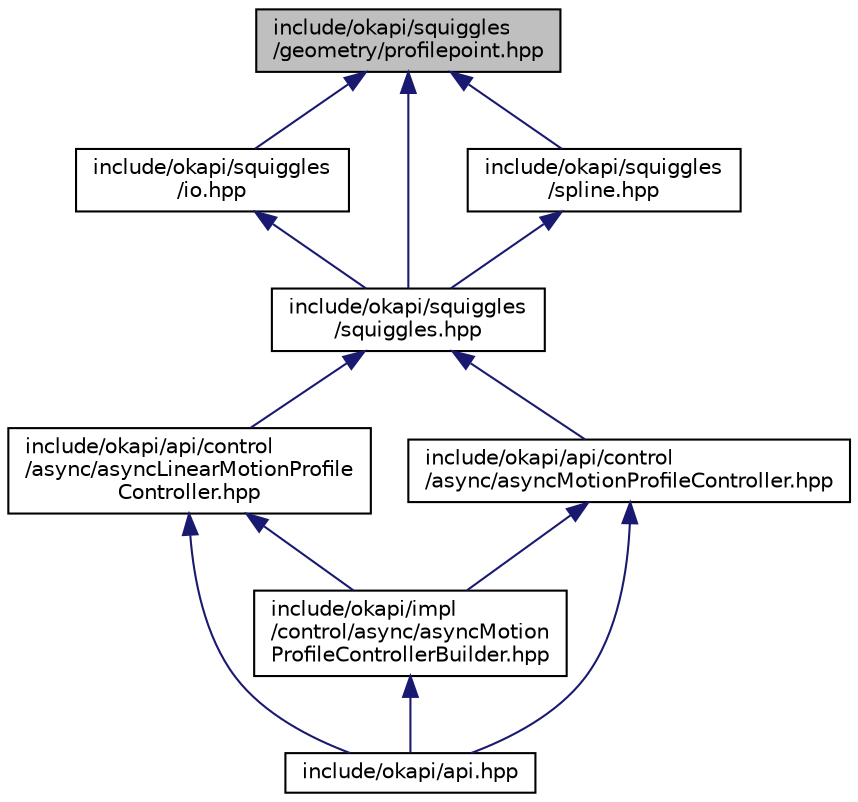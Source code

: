 digraph "include/okapi/squiggles/geometry/profilepoint.hpp"
{
 // LATEX_PDF_SIZE
  edge [fontname="Helvetica",fontsize="10",labelfontname="Helvetica",labelfontsize="10"];
  node [fontname="Helvetica",fontsize="10",shape=record];
  Node1 [label="include/okapi/squiggles\l/geometry/profilepoint.hpp",height=0.2,width=0.4,color="black", fillcolor="grey75", style="filled", fontcolor="black",tooltip=" "];
  Node1 -> Node2 [dir="back",color="midnightblue",fontsize="10",style="solid",fontname="Helvetica"];
  Node2 [label="include/okapi/squiggles\l/io.hpp",height=0.2,width=0.4,color="black", fillcolor="white", style="filled",URL="$io_8hpp.html",tooltip=" "];
  Node2 -> Node3 [dir="back",color="midnightblue",fontsize="10",style="solid",fontname="Helvetica"];
  Node3 [label="include/okapi/squiggles\l/squiggles.hpp",height=0.2,width=0.4,color="black", fillcolor="white", style="filled",URL="$squiggles_8hpp.html",tooltip=" "];
  Node3 -> Node4 [dir="back",color="midnightblue",fontsize="10",style="solid",fontname="Helvetica"];
  Node4 [label="include/okapi/api/control\l/async/asyncLinearMotionProfile\lController.hpp",height=0.2,width=0.4,color="black", fillcolor="white", style="filled",URL="$asyncLinearMotionProfileController_8hpp.html",tooltip=" "];
  Node4 -> Node5 [dir="back",color="midnightblue",fontsize="10",style="solid",fontname="Helvetica"];
  Node5 [label="include/okapi/api.hpp",height=0.2,width=0.4,color="black", fillcolor="white", style="filled",URL="$okapi_2api_8hpp.html",tooltip=" "];
  Node4 -> Node6 [dir="back",color="midnightblue",fontsize="10",style="solid",fontname="Helvetica"];
  Node6 [label="include/okapi/impl\l/control/async/asyncMotion\lProfileControllerBuilder.hpp",height=0.2,width=0.4,color="black", fillcolor="white", style="filled",URL="$asyncMotionProfileControllerBuilder_8hpp.html",tooltip=" "];
  Node6 -> Node5 [dir="back",color="midnightblue",fontsize="10",style="solid",fontname="Helvetica"];
  Node3 -> Node7 [dir="back",color="midnightblue",fontsize="10",style="solid",fontname="Helvetica"];
  Node7 [label="include/okapi/api/control\l/async/asyncMotionProfileController.hpp",height=0.2,width=0.4,color="black", fillcolor="white", style="filled",URL="$asyncMotionProfileController_8hpp.html",tooltip=" "];
  Node7 -> Node5 [dir="back",color="midnightblue",fontsize="10",style="solid",fontname="Helvetica"];
  Node7 -> Node6 [dir="back",color="midnightblue",fontsize="10",style="solid",fontname="Helvetica"];
  Node1 -> Node8 [dir="back",color="midnightblue",fontsize="10",style="solid",fontname="Helvetica"];
  Node8 [label="include/okapi/squiggles\l/spline.hpp",height=0.2,width=0.4,color="black", fillcolor="white", style="filled",URL="$spline_8hpp.html",tooltip=" "];
  Node8 -> Node3 [dir="back",color="midnightblue",fontsize="10",style="solid",fontname="Helvetica"];
  Node1 -> Node3 [dir="back",color="midnightblue",fontsize="10",style="solid",fontname="Helvetica"];
}
